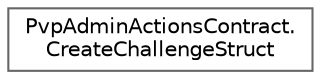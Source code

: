 digraph "Graphical Class Hierarchy"
{
 // LATEX_PDF_SIZE
  bgcolor="transparent";
  edge [fontname=Helvetica,fontsize=10,labelfontname=Helvetica,labelfontsize=10];
  node [fontname=Helvetica,fontsize=10,shape=box,height=0.2,width=0.4];
  rankdir="LR";
  Node0 [id="Node000000",label="PvpAdminActionsContract.\lCreateChallengeStruct",height=0.2,width=0.4,color="grey40", fillcolor="white", style="filled",URL="$struct_pvp_admin_actions_contract_1_1_create_challenge_struct.html",tooltip=" "];
}
